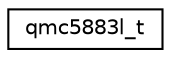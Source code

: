 digraph "Graphical Class Hierarchy"
{
 // LATEX_PDF_SIZE
  edge [fontname="Helvetica",fontsize="10",labelfontname="Helvetica",labelfontsize="10"];
  node [fontname="Helvetica",fontsize="10",shape=record];
  rankdir="LR";
  Node0 [label="qmc5883l_t",height=0.2,width=0.4,color="black", fillcolor="white", style="filled",URL="$structqmc5883l__t.html",tooltip="QMC5883L device descriptor."];
}
